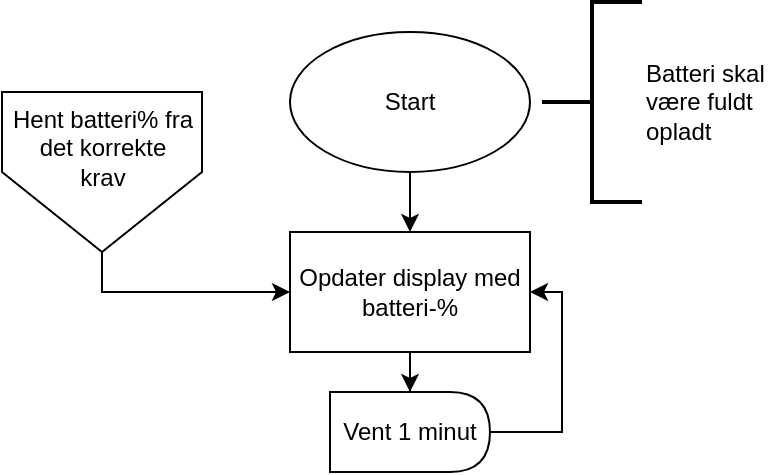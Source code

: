 <mxfile version="24.9.3">
  <diagram id="C5RBs43oDa-KdzZeNtuy" name="Page-1">
    <mxGraphModel dx="730" dy="1076" grid="1" gridSize="10" guides="1" tooltips="1" connect="1" arrows="1" fold="1" page="1" pageScale="1" pageWidth="827" pageHeight="1169" math="0" shadow="0">
      <root>
        <mxCell id="WIyWlLk6GJQsqaUBKTNV-0" />
        <mxCell id="WIyWlLk6GJQsqaUBKTNV-1" parent="WIyWlLk6GJQsqaUBKTNV-0" />
        <mxCell id="b5z2Wnowq-uhxzEn1UQt-35" value="" style="edgeStyle=orthogonalEdgeStyle;rounded=0;orthogonalLoop=1;jettySize=auto;html=1;entryX=0.5;entryY=0;entryDx=0;entryDy=0;" parent="WIyWlLk6GJQsqaUBKTNV-1" source="b5z2Wnowq-uhxzEn1UQt-0" target="uX4t5nVAF5KKWgH_RehO-4" edge="1">
          <mxGeometry relative="1" as="geometry">
            <mxPoint x="395" y="240" as="targetPoint" />
            <Array as="points">
              <mxPoint x="414" y="230" />
              <mxPoint x="414" y="230" />
            </Array>
          </mxGeometry>
        </mxCell>
        <mxCell id="b5z2Wnowq-uhxzEn1UQt-0" value="Start" style="ellipse;whiteSpace=wrap;html=1;" parent="WIyWlLk6GJQsqaUBKTNV-1" vertex="1">
          <mxGeometry x="354" y="140" width="120" height="70" as="geometry" />
        </mxCell>
        <mxCell id="uX4t5nVAF5KKWgH_RehO-1" value="&lt;div&gt;Batteri skal&amp;nbsp;&lt;/div&gt;&lt;div&gt;være fuldt&amp;nbsp;&lt;/div&gt;&lt;div&gt;opladt&lt;/div&gt;" style="strokeWidth=2;html=1;shape=mxgraph.flowchart.annotation_2;align=left;labelPosition=right;pointerEvents=1;" vertex="1" parent="WIyWlLk6GJQsqaUBKTNV-1">
          <mxGeometry x="480" y="125" width="50" height="100" as="geometry" />
        </mxCell>
        <mxCell id="uX4t5nVAF5KKWgH_RehO-6" value="" style="edgeStyle=orthogonalEdgeStyle;rounded=0;orthogonalLoop=1;jettySize=auto;html=1;" edge="1" parent="WIyWlLk6GJQsqaUBKTNV-1" source="uX4t5nVAF5KKWgH_RehO-4" target="uX4t5nVAF5KKWgH_RehO-5">
          <mxGeometry relative="1" as="geometry" />
        </mxCell>
        <mxCell id="uX4t5nVAF5KKWgH_RehO-4" value="&lt;div&gt;Opdater display med batteri-%&lt;/div&gt;" style="rounded=0;whiteSpace=wrap;html=1;" vertex="1" parent="WIyWlLk6GJQsqaUBKTNV-1">
          <mxGeometry x="354" y="240" width="120" height="60" as="geometry" />
        </mxCell>
        <mxCell id="uX4t5nVAF5KKWgH_RehO-8" style="edgeStyle=orthogonalEdgeStyle;rounded=0;orthogonalLoop=1;jettySize=auto;html=1;exitX=1;exitY=0.5;exitDx=0;exitDy=0;entryX=1;entryY=0.5;entryDx=0;entryDy=0;" edge="1" parent="WIyWlLk6GJQsqaUBKTNV-1" source="uX4t5nVAF5KKWgH_RehO-5" target="uX4t5nVAF5KKWgH_RehO-4">
          <mxGeometry relative="1" as="geometry">
            <Array as="points">
              <mxPoint x="490" y="340" />
              <mxPoint x="490" y="270" />
            </Array>
          </mxGeometry>
        </mxCell>
        <mxCell id="uX4t5nVAF5KKWgH_RehO-5" value="Vent 1 minut" style="shape=delay;whiteSpace=wrap;html=1;" vertex="1" parent="WIyWlLk6GJQsqaUBKTNV-1">
          <mxGeometry x="374" y="320" width="80" height="40" as="geometry" />
        </mxCell>
        <mxCell id="uX4t5nVAF5KKWgH_RehO-10" style="edgeStyle=orthogonalEdgeStyle;rounded=0;orthogonalLoop=1;jettySize=auto;html=1;exitX=0.5;exitY=1;exitDx=0;exitDy=0;entryX=0;entryY=0.5;entryDx=0;entryDy=0;" edge="1" parent="WIyWlLk6GJQsqaUBKTNV-1" source="uX4t5nVAF5KKWgH_RehO-9" target="uX4t5nVAF5KKWgH_RehO-4">
          <mxGeometry relative="1" as="geometry" />
        </mxCell>
        <mxCell id="uX4t5nVAF5KKWgH_RehO-9" value="Hent batteri% fra&#xa;det korrekte&#xa;krav&#xa;" style="verticalLabelPosition=middle;verticalAlign=top;html=1;shape=offPageConnector;rounded=0;size=0.5;spacingBottom=22;labelPosition=center;align=center;" vertex="1" parent="WIyWlLk6GJQsqaUBKTNV-1">
          <mxGeometry x="210" y="170" width="100" height="80" as="geometry" />
        </mxCell>
      </root>
    </mxGraphModel>
  </diagram>
</mxfile>
